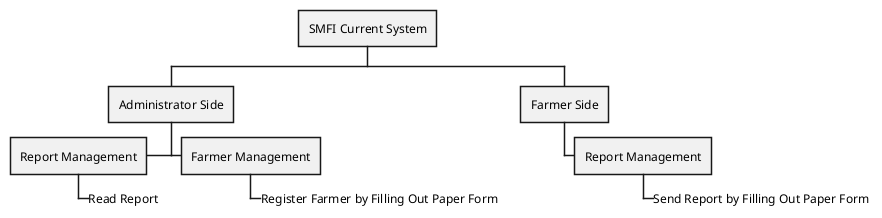 @startwbs

* SMFI Current System

** Administrator Side

*** Farmer Management
****_ Register Farmer by Filling Out Paper Form

***< Report Management
****_ Read Report

** Farmer Side

*** Report Management
****_ Send Report by Filling Out Paper Form

@endwbs
